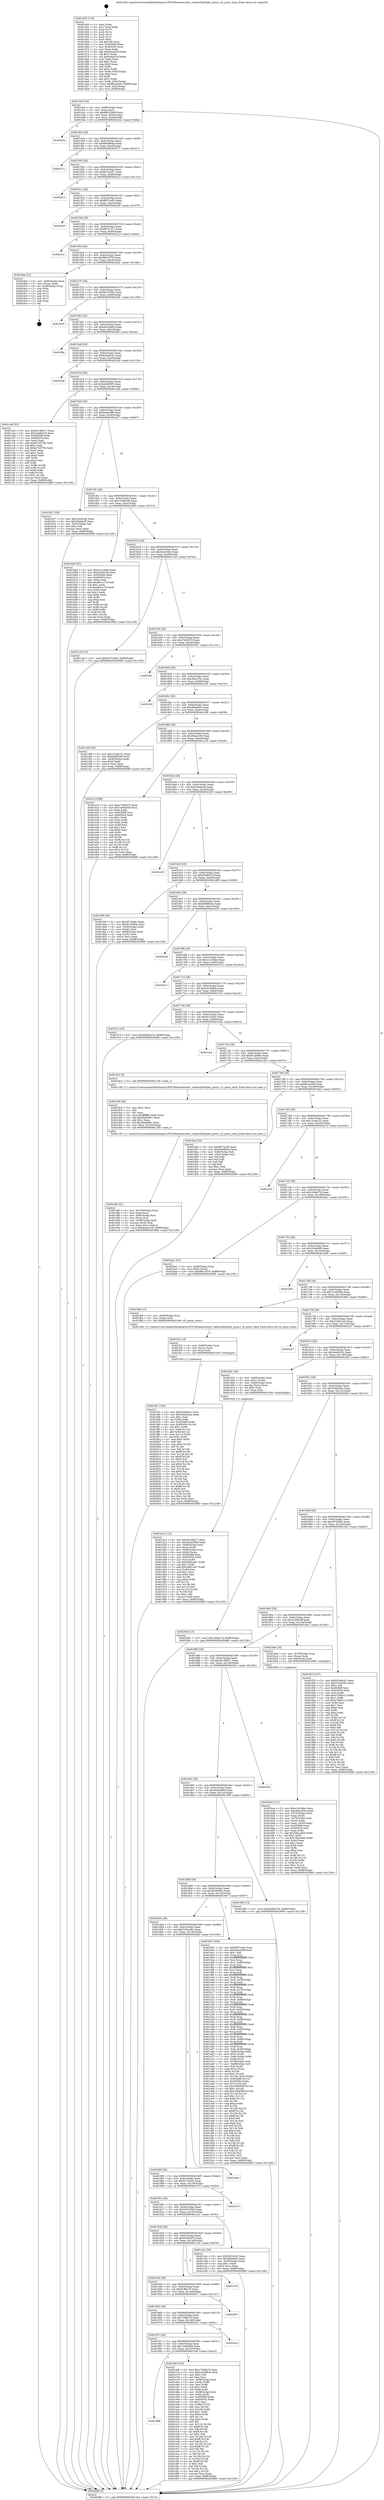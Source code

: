 digraph "0x401450" {
  label = "0x401450 (/mnt/c/Users/mathe/Desktop/tcc/POCII/binaries/extr_radare2librfspfs_posix.c_fs_posix_close_Final-ollvm.out::main(0))"
  labelloc = "t"
  node[shape=record]

  Entry [label="",width=0.3,height=0.3,shape=circle,fillcolor=black,style=filled]
  "0x4014c4" [label="{
     0x4014c4 [32]\l
     | [instrs]\l
     &nbsp;&nbsp;0x4014c4 \<+6\>: mov -0x88(%rbp),%eax\l
     &nbsp;&nbsp;0x4014ca \<+2\>: mov %eax,%ecx\l
     &nbsp;&nbsp;0x4014cc \<+6\>: sub $0x89022b08,%ecx\l
     &nbsp;&nbsp;0x4014d2 \<+6\>: mov %eax,-0x9c(%rbp)\l
     &nbsp;&nbsp;0x4014d8 \<+6\>: mov %ecx,-0xa0(%rbp)\l
     &nbsp;&nbsp;0x4014de \<+6\>: je 000000000040242a \<main+0xfda\>\l
  }"]
  "0x40242a" [label="{
     0x40242a\l
  }", style=dashed]
  "0x4014e4" [label="{
     0x4014e4 [28]\l
     | [instrs]\l
     &nbsp;&nbsp;0x4014e4 \<+5\>: jmp 00000000004014e9 \<main+0x99\>\l
     &nbsp;&nbsp;0x4014e9 \<+6\>: mov -0x9c(%rbp),%eax\l
     &nbsp;&nbsp;0x4014ef \<+5\>: sub $0x89e98bba,%eax\l
     &nbsp;&nbsp;0x4014f4 \<+6\>: mov %eax,-0xa4(%rbp)\l
     &nbsp;&nbsp;0x4014fa \<+6\>: je 0000000000402071 \<main+0xc21\>\l
  }"]
  Exit [label="",width=0.3,height=0.3,shape=circle,fillcolor=black,style=filled,peripheries=2]
  "0x402071" [label="{
     0x402071\l
  }", style=dashed]
  "0x401500" [label="{
     0x401500 [28]\l
     | [instrs]\l
     &nbsp;&nbsp;0x401500 \<+5\>: jmp 0000000000401505 \<main+0xb5\>\l
     &nbsp;&nbsp;0x401505 \<+6\>: mov -0x9c(%rbp),%eax\l
     &nbsp;&nbsp;0x40150b \<+5\>: sub $0x8e7caa27,%eax\l
     &nbsp;&nbsp;0x401510 \<+6\>: mov %eax,-0xa8(%rbp)\l
     &nbsp;&nbsp;0x401516 \<+6\>: je 0000000000402612 \<main+0x11c2\>\l
  }"]
  "0x401fd1" [label="{
     0x401fd1 [145]\l
     | [instrs]\l
     &nbsp;&nbsp;0x401fd1 \<+5\>: mov $0xb25e8c41,%ecx\l
     &nbsp;&nbsp;0x401fd6 \<+5\>: mov $0x35d4a5a4,%edx\l
     &nbsp;&nbsp;0x401fdb \<+3\>: mov $0x1,%sil\l
     &nbsp;&nbsp;0x401fde \<+3\>: xor %r8d,%r8d\l
     &nbsp;&nbsp;0x401fe1 \<+8\>: mov 0x405068,%r9d\l
     &nbsp;&nbsp;0x401fe9 \<+8\>: mov 0x405054,%r10d\l
     &nbsp;&nbsp;0x401ff1 \<+4\>: sub $0x1,%r8d\l
     &nbsp;&nbsp;0x401ff5 \<+3\>: mov %r9d,%r11d\l
     &nbsp;&nbsp;0x401ff8 \<+3\>: add %r8d,%r11d\l
     &nbsp;&nbsp;0x401ffb \<+4\>: imul %r11d,%r9d\l
     &nbsp;&nbsp;0x401fff \<+4\>: and $0x1,%r9d\l
     &nbsp;&nbsp;0x402003 \<+4\>: cmp $0x0,%r9d\l
     &nbsp;&nbsp;0x402007 \<+3\>: sete %bl\l
     &nbsp;&nbsp;0x40200a \<+4\>: cmp $0xa,%r10d\l
     &nbsp;&nbsp;0x40200e \<+4\>: setl %r14b\l
     &nbsp;&nbsp;0x402012 \<+3\>: mov %bl,%r15b\l
     &nbsp;&nbsp;0x402015 \<+4\>: xor $0xff,%r15b\l
     &nbsp;&nbsp;0x402019 \<+3\>: mov %r14b,%r12b\l
     &nbsp;&nbsp;0x40201c \<+4\>: xor $0xff,%r12b\l
     &nbsp;&nbsp;0x402020 \<+4\>: xor $0x0,%sil\l
     &nbsp;&nbsp;0x402024 \<+3\>: mov %r15b,%r13b\l
     &nbsp;&nbsp;0x402027 \<+4\>: and $0x0,%r13b\l
     &nbsp;&nbsp;0x40202b \<+3\>: and %sil,%bl\l
     &nbsp;&nbsp;0x40202e \<+3\>: mov %r12b,%al\l
     &nbsp;&nbsp;0x402031 \<+2\>: and $0x0,%al\l
     &nbsp;&nbsp;0x402033 \<+3\>: and %sil,%r14b\l
     &nbsp;&nbsp;0x402036 \<+3\>: or %bl,%r13b\l
     &nbsp;&nbsp;0x402039 \<+3\>: or %r14b,%al\l
     &nbsp;&nbsp;0x40203c \<+3\>: xor %al,%r13b\l
     &nbsp;&nbsp;0x40203f \<+3\>: or %r12b,%r15b\l
     &nbsp;&nbsp;0x402042 \<+4\>: xor $0xff,%r15b\l
     &nbsp;&nbsp;0x402046 \<+4\>: or $0x0,%sil\l
     &nbsp;&nbsp;0x40204a \<+3\>: and %sil,%r15b\l
     &nbsp;&nbsp;0x40204d \<+3\>: or %r15b,%r13b\l
     &nbsp;&nbsp;0x402050 \<+4\>: test $0x1,%r13b\l
     &nbsp;&nbsp;0x402054 \<+3\>: cmovne %edx,%ecx\l
     &nbsp;&nbsp;0x402057 \<+6\>: mov %ecx,-0x88(%rbp)\l
     &nbsp;&nbsp;0x40205d \<+5\>: jmp 0000000000402688 \<main+0x1238\>\l
  }"]
  "0x402612" [label="{
     0x402612\l
  }", style=dashed]
  "0x40151c" [label="{
     0x40151c [28]\l
     | [instrs]\l
     &nbsp;&nbsp;0x40151c \<+5\>: jmp 0000000000401521 \<main+0xd1\>\l
     &nbsp;&nbsp;0x401521 \<+6\>: mov -0x9c(%rbp),%eax\l
     &nbsp;&nbsp;0x401527 \<+5\>: sub $0x8f07ec00,%eax\l
     &nbsp;&nbsp;0x40152c \<+6\>: mov %eax,-0xac(%rbp)\l
     &nbsp;&nbsp;0x401532 \<+6\>: je 00000000004024cf \<main+0x107f\>\l
  }"]
  "0x401fc2" [label="{
     0x401fc2 [15]\l
     | [instrs]\l
     &nbsp;&nbsp;0x401fc2 \<+4\>: mov -0x60(%rbp),%rax\l
     &nbsp;&nbsp;0x401fc6 \<+3\>: mov (%rax),%rax\l
     &nbsp;&nbsp;0x401fc9 \<+3\>: mov %rax,%rdi\l
     &nbsp;&nbsp;0x401fcc \<+5\>: call 0000000000401030 \<free@plt\>\l
     | [calls]\l
     &nbsp;&nbsp;0x401030 \{1\} (unknown)\l
  }"]
  "0x4024cf" [label="{
     0x4024cf\l
  }", style=dashed]
  "0x401538" [label="{
     0x401538 [28]\l
     | [instrs]\l
     &nbsp;&nbsp;0x401538 \<+5\>: jmp 000000000040153d \<main+0xed\>\l
     &nbsp;&nbsp;0x40153d \<+6\>: mov -0x9c(%rbp),%eax\l
     &nbsp;&nbsp;0x401543 \<+5\>: sub $0x8f721311,%eax\l
     &nbsp;&nbsp;0x401548 \<+6\>: mov %eax,-0xb0(%rbp)\l
     &nbsp;&nbsp;0x40154e \<+6\>: je 000000000040221e \<main+0xdce\>\l
  }"]
  "0x401998" [label="{
     0x401998\l
  }", style=dashed]
  "0x40221e" [label="{
     0x40221e\l
  }", style=dashed]
  "0x401554" [label="{
     0x401554 [28]\l
     | [instrs]\l
     &nbsp;&nbsp;0x401554 \<+5\>: jmp 0000000000401559 \<main+0x109\>\l
     &nbsp;&nbsp;0x401559 \<+6\>: mov -0x9c(%rbp),%eax\l
     &nbsp;&nbsp;0x40155f \<+5\>: sub $0x96b15f78,%eax\l
     &nbsp;&nbsp;0x401564 \<+6\>: mov %eax,-0xb4(%rbp)\l
     &nbsp;&nbsp;0x40156a \<+6\>: je 00000000004024ba \<main+0x106a\>\l
  }"]
  "0x401e6f" [label="{
     0x401e6f [165]\l
     | [instrs]\l
     &nbsp;&nbsp;0x401e6f \<+5\>: mov $0xc7463b7d,%eax\l
     &nbsp;&nbsp;0x401e74 \<+5\>: mov $0xe418d8cb,%ecx\l
     &nbsp;&nbsp;0x401e79 \<+2\>: mov $0x1,%dl\l
     &nbsp;&nbsp;0x401e7b \<+2\>: xor %esi,%esi\l
     &nbsp;&nbsp;0x401e7d \<+4\>: mov -0x58(%rbp),%rdi\l
     &nbsp;&nbsp;0x401e81 \<+3\>: mov (%rdi),%r8d\l
     &nbsp;&nbsp;0x401e84 \<+3\>: mov %esi,%r9d\l
     &nbsp;&nbsp;0x401e87 \<+4\>: sub $0x1,%r9d\l
     &nbsp;&nbsp;0x401e8b \<+3\>: sub %r9d,%r8d\l
     &nbsp;&nbsp;0x401e8e \<+4\>: mov -0x58(%rbp),%rdi\l
     &nbsp;&nbsp;0x401e92 \<+3\>: mov %r8d,(%rdi)\l
     &nbsp;&nbsp;0x401e95 \<+8\>: mov 0x405068,%r8d\l
     &nbsp;&nbsp;0x401e9d \<+8\>: mov 0x405054,%r9d\l
     &nbsp;&nbsp;0x401ea5 \<+3\>: sub $0x1,%esi\l
     &nbsp;&nbsp;0x401ea8 \<+3\>: mov %r8d,%r10d\l
     &nbsp;&nbsp;0x401eab \<+3\>: add %esi,%r10d\l
     &nbsp;&nbsp;0x401eae \<+4\>: imul %r10d,%r8d\l
     &nbsp;&nbsp;0x401eb2 \<+4\>: and $0x1,%r8d\l
     &nbsp;&nbsp;0x401eb6 \<+4\>: cmp $0x0,%r8d\l
     &nbsp;&nbsp;0x401eba \<+4\>: sete %r11b\l
     &nbsp;&nbsp;0x401ebe \<+4\>: cmp $0xa,%r9d\l
     &nbsp;&nbsp;0x401ec2 \<+3\>: setl %bl\l
     &nbsp;&nbsp;0x401ec5 \<+3\>: mov %r11b,%r14b\l
     &nbsp;&nbsp;0x401ec8 \<+4\>: xor $0xff,%r14b\l
     &nbsp;&nbsp;0x401ecc \<+3\>: mov %bl,%r15b\l
     &nbsp;&nbsp;0x401ecf \<+4\>: xor $0xff,%r15b\l
     &nbsp;&nbsp;0x401ed3 \<+3\>: xor $0x1,%dl\l
     &nbsp;&nbsp;0x401ed6 \<+3\>: mov %r14b,%r12b\l
     &nbsp;&nbsp;0x401ed9 \<+4\>: and $0xff,%r12b\l
     &nbsp;&nbsp;0x401edd \<+3\>: and %dl,%r11b\l
     &nbsp;&nbsp;0x401ee0 \<+3\>: mov %r15b,%r13b\l
     &nbsp;&nbsp;0x401ee3 \<+4\>: and $0xff,%r13b\l
     &nbsp;&nbsp;0x401ee7 \<+2\>: and %dl,%bl\l
     &nbsp;&nbsp;0x401ee9 \<+3\>: or %r11b,%r12b\l
     &nbsp;&nbsp;0x401eec \<+3\>: or %bl,%r13b\l
     &nbsp;&nbsp;0x401eef \<+3\>: xor %r13b,%r12b\l
     &nbsp;&nbsp;0x401ef2 \<+3\>: or %r15b,%r14b\l
     &nbsp;&nbsp;0x401ef5 \<+4\>: xor $0xff,%r14b\l
     &nbsp;&nbsp;0x401ef9 \<+3\>: or $0x1,%dl\l
     &nbsp;&nbsp;0x401efc \<+3\>: and %dl,%r14b\l
     &nbsp;&nbsp;0x401eff \<+3\>: or %r14b,%r12b\l
     &nbsp;&nbsp;0x401f02 \<+4\>: test $0x1,%r12b\l
     &nbsp;&nbsp;0x401f06 \<+3\>: cmovne %ecx,%eax\l
     &nbsp;&nbsp;0x401f09 \<+6\>: mov %eax,-0x88(%rbp)\l
     &nbsp;&nbsp;0x401f0f \<+5\>: jmp 0000000000402688 \<main+0x1238\>\l
  }"]
  "0x4024ba" [label="{
     0x4024ba [21]\l
     | [instrs]\l
     &nbsp;&nbsp;0x4024ba \<+4\>: mov -0x80(%rbp),%rax\l
     &nbsp;&nbsp;0x4024be \<+2\>: mov (%rax),%eax\l
     &nbsp;&nbsp;0x4024c0 \<+4\>: lea -0x28(%rbp),%rsp\l
     &nbsp;&nbsp;0x4024c4 \<+1\>: pop %rbx\l
     &nbsp;&nbsp;0x4024c5 \<+2\>: pop %r12\l
     &nbsp;&nbsp;0x4024c7 \<+2\>: pop %r13\l
     &nbsp;&nbsp;0x4024c9 \<+2\>: pop %r14\l
     &nbsp;&nbsp;0x4024cb \<+2\>: pop %r15\l
     &nbsp;&nbsp;0x4024cd \<+1\>: pop %rbp\l
     &nbsp;&nbsp;0x4024ce \<+1\>: ret\l
  }"]
  "0x401570" [label="{
     0x401570 [28]\l
     | [instrs]\l
     &nbsp;&nbsp;0x401570 \<+5\>: jmp 0000000000401575 \<main+0x125\>\l
     &nbsp;&nbsp;0x401575 \<+6\>: mov -0x9c(%rbp),%eax\l
     &nbsp;&nbsp;0x40157b \<+5\>: sub $0x9b37930c,%eax\l
     &nbsp;&nbsp;0x401580 \<+6\>: mov %eax,-0xb8(%rbp)\l
     &nbsp;&nbsp;0x401586 \<+6\>: je 00000000004025d5 \<main+0x1185\>\l
  }"]
  "0x40197c" [label="{
     0x40197c [28]\l
     | [instrs]\l
     &nbsp;&nbsp;0x40197c \<+5\>: jmp 0000000000401981 \<main+0x531\>\l
     &nbsp;&nbsp;0x401981 \<+6\>: mov -0x9c(%rbp),%eax\l
     &nbsp;&nbsp;0x401987 \<+5\>: sub $0x7ee92d48,%eax\l
     &nbsp;&nbsp;0x40198c \<+6\>: mov %eax,-0x14c(%rbp)\l
     &nbsp;&nbsp;0x401992 \<+6\>: je 0000000000401e6f \<main+0xa1f\>\l
  }"]
  "0x4025d5" [label="{
     0x4025d5\l
  }", style=dashed]
  "0x40158c" [label="{
     0x40158c [28]\l
     | [instrs]\l
     &nbsp;&nbsp;0x40158c \<+5\>: jmp 0000000000401591 \<main+0x141\>\l
     &nbsp;&nbsp;0x401591 \<+6\>: mov -0x9c(%rbp),%eax\l
     &nbsp;&nbsp;0x401597 \<+5\>: sub $0xab52dad4,%eax\l
     &nbsp;&nbsp;0x40159c \<+6\>: mov %eax,-0xbc(%rbp)\l
     &nbsp;&nbsp;0x4015a2 \<+6\>: je 00000000004020fa \<main+0xcaa\>\l
  }"]
  "0x40241b" [label="{
     0x40241b\l
  }", style=dashed]
  "0x4020fa" [label="{
     0x4020fa\l
  }", style=dashed]
  "0x4015a8" [label="{
     0x4015a8 [28]\l
     | [instrs]\l
     &nbsp;&nbsp;0x4015a8 \<+5\>: jmp 00000000004015ad \<main+0x15d\>\l
     &nbsp;&nbsp;0x4015ad \<+6\>: mov -0x9c(%rbp),%eax\l
     &nbsp;&nbsp;0x4015b3 \<+5\>: sub $0xb25e8c41,%eax\l
     &nbsp;&nbsp;0x4015b8 \<+6\>: mov %eax,-0xc0(%rbp)\l
     &nbsp;&nbsp;0x4015be \<+6\>: je 00000000004025ab \<main+0x115b\>\l
  }"]
  "0x401960" [label="{
     0x401960 [28]\l
     | [instrs]\l
     &nbsp;&nbsp;0x401960 \<+5\>: jmp 0000000000401965 \<main+0x515\>\l
     &nbsp;&nbsp;0x401965 \<+6\>: mov -0x9c(%rbp),%eax\l
     &nbsp;&nbsp;0x40196b \<+5\>: sub $0x739fe27f,%eax\l
     &nbsp;&nbsp;0x401970 \<+6\>: mov %eax,-0x148(%rbp)\l
     &nbsp;&nbsp;0x401976 \<+6\>: je 000000000040241b \<main+0xfcb\>\l
  }"]
  "0x4025ab" [label="{
     0x4025ab\l
  }", style=dashed]
  "0x4015c4" [label="{
     0x4015c4 [28]\l
     | [instrs]\l
     &nbsp;&nbsp;0x4015c4 \<+5\>: jmp 00000000004015c9 \<main+0x179\>\l
     &nbsp;&nbsp;0x4015c9 \<+6\>: mov -0x9c(%rbp),%eax\l
     &nbsp;&nbsp;0x4015cf \<+5\>: sub $0xb4d930f3,%eax\l
     &nbsp;&nbsp;0x4015d4 \<+6\>: mov %eax,-0xc4(%rbp)\l
     &nbsp;&nbsp;0x4015da \<+6\>: je 0000000000401ca6 \<main+0x856\>\l
  }"]
  "0x402637" [label="{
     0x402637\l
  }", style=dashed]
  "0x401ca6" [label="{
     0x401ca6 [91]\l
     | [instrs]\l
     &nbsp;&nbsp;0x401ca6 \<+5\>: mov $0x4018b817,%eax\l
     &nbsp;&nbsp;0x401cab \<+5\>: mov $0x2ee82d16,%ecx\l
     &nbsp;&nbsp;0x401cb0 \<+7\>: mov 0x405068,%edx\l
     &nbsp;&nbsp;0x401cb7 \<+7\>: mov 0x405054,%esi\l
     &nbsp;&nbsp;0x401cbe \<+2\>: mov %edx,%edi\l
     &nbsp;&nbsp;0x401cc0 \<+6\>: add $0xb27e579b,%edi\l
     &nbsp;&nbsp;0x401cc6 \<+3\>: sub $0x1,%edi\l
     &nbsp;&nbsp;0x401cc9 \<+6\>: sub $0xb27e579b,%edi\l
     &nbsp;&nbsp;0x401ccf \<+3\>: imul %edi,%edx\l
     &nbsp;&nbsp;0x401cd2 \<+3\>: and $0x1,%edx\l
     &nbsp;&nbsp;0x401cd5 \<+3\>: cmp $0x0,%edx\l
     &nbsp;&nbsp;0x401cd8 \<+4\>: sete %r8b\l
     &nbsp;&nbsp;0x401cdc \<+3\>: cmp $0xa,%esi\l
     &nbsp;&nbsp;0x401cdf \<+4\>: setl %r9b\l
     &nbsp;&nbsp;0x401ce3 \<+3\>: mov %r8b,%r10b\l
     &nbsp;&nbsp;0x401ce6 \<+3\>: and %r9b,%r10b\l
     &nbsp;&nbsp;0x401ce9 \<+3\>: xor %r9b,%r8b\l
     &nbsp;&nbsp;0x401cec \<+3\>: or %r8b,%r10b\l
     &nbsp;&nbsp;0x401cef \<+4\>: test $0x1,%r10b\l
     &nbsp;&nbsp;0x401cf3 \<+3\>: cmovne %ecx,%eax\l
     &nbsp;&nbsp;0x401cf6 \<+6\>: mov %eax,-0x88(%rbp)\l
     &nbsp;&nbsp;0x401cfc \<+5\>: jmp 0000000000402688 \<main+0x1238\>\l
  }"]
  "0x4015e0" [label="{
     0x4015e0 [28]\l
     | [instrs]\l
     &nbsp;&nbsp;0x4015e0 \<+5\>: jmp 00000000004015e5 \<main+0x195\>\l
     &nbsp;&nbsp;0x4015e5 \<+6\>: mov -0x9c(%rbp),%eax\l
     &nbsp;&nbsp;0x4015eb \<+5\>: sub $0xba0eed8f,%eax\l
     &nbsp;&nbsp;0x4015f0 \<+6\>: mov %eax,-0xc8(%rbp)\l
     &nbsp;&nbsp;0x4015f6 \<+6\>: je 0000000000401b27 \<main+0x6d7\>\l
  }"]
  "0x401944" [label="{
     0x401944 [28]\l
     | [instrs]\l
     &nbsp;&nbsp;0x401944 \<+5\>: jmp 0000000000401949 \<main+0x4f9\>\l
     &nbsp;&nbsp;0x401949 \<+6\>: mov -0x9c(%rbp),%eax\l
     &nbsp;&nbsp;0x40194f \<+5\>: sub $0x61ffba70,%eax\l
     &nbsp;&nbsp;0x401954 \<+6\>: mov %eax,-0x144(%rbp)\l
     &nbsp;&nbsp;0x40195a \<+6\>: je 0000000000402637 \<main+0x11e7\>\l
  }"]
  "0x401b27" [label="{
     0x401b27 [30]\l
     | [instrs]\l
     &nbsp;&nbsp;0x401b27 \<+5\>: mov $0xc3440ca6,%eax\l
     &nbsp;&nbsp;0x401b2c \<+5\>: mov $0x204ddcf0,%ecx\l
     &nbsp;&nbsp;0x401b31 \<+3\>: mov -0x31(%rbp),%dl\l
     &nbsp;&nbsp;0x401b34 \<+3\>: test $0x1,%dl\l
     &nbsp;&nbsp;0x401b37 \<+3\>: cmovne %ecx,%eax\l
     &nbsp;&nbsp;0x401b3a \<+6\>: mov %eax,-0x88(%rbp)\l
     &nbsp;&nbsp;0x401b40 \<+5\>: jmp 0000000000402688 \<main+0x1238\>\l
  }"]
  "0x4015fc" [label="{
     0x4015fc [28]\l
     | [instrs]\l
     &nbsp;&nbsp;0x4015fc \<+5\>: jmp 0000000000401601 \<main+0x1b1\>\l
     &nbsp;&nbsp;0x401601 \<+6\>: mov -0x9c(%rbp),%eax\l
     &nbsp;&nbsp;0x401607 \<+5\>: sub $0xc3440ca6,%eax\l
     &nbsp;&nbsp;0x40160c \<+6\>: mov %eax,-0xcc(%rbp)\l
     &nbsp;&nbsp;0x401612 \<+6\>: je 0000000000401b63 \<main+0x713\>\l
  }"]
  "0x4021c8" [label="{
     0x4021c8\l
  }", style=dashed]
  "0x401b63" [label="{
     0x401b63 [91]\l
     | [instrs]\l
     &nbsp;&nbsp;0x401b63 \<+5\>: mov $0xe1a10dee,%eax\l
     &nbsp;&nbsp;0x401b68 \<+5\>: mov $0x3c2091df,%ecx\l
     &nbsp;&nbsp;0x401b6d \<+7\>: mov 0x405068,%edx\l
     &nbsp;&nbsp;0x401b74 \<+7\>: mov 0x405054,%esi\l
     &nbsp;&nbsp;0x401b7b \<+2\>: mov %edx,%edi\l
     &nbsp;&nbsp;0x401b7d \<+6\>: add $0xd81ec7cf,%edi\l
     &nbsp;&nbsp;0x401b83 \<+3\>: sub $0x1,%edi\l
     &nbsp;&nbsp;0x401b86 \<+6\>: sub $0xd81ec7cf,%edi\l
     &nbsp;&nbsp;0x401b8c \<+3\>: imul %edi,%edx\l
     &nbsp;&nbsp;0x401b8f \<+3\>: and $0x1,%edx\l
     &nbsp;&nbsp;0x401b92 \<+3\>: cmp $0x0,%edx\l
     &nbsp;&nbsp;0x401b95 \<+4\>: sete %r8b\l
     &nbsp;&nbsp;0x401b99 \<+3\>: cmp $0xa,%esi\l
     &nbsp;&nbsp;0x401b9c \<+4\>: setl %r9b\l
     &nbsp;&nbsp;0x401ba0 \<+3\>: mov %r8b,%r10b\l
     &nbsp;&nbsp;0x401ba3 \<+3\>: and %r9b,%r10b\l
     &nbsp;&nbsp;0x401ba6 \<+3\>: xor %r9b,%r8b\l
     &nbsp;&nbsp;0x401ba9 \<+3\>: or %r8b,%r10b\l
     &nbsp;&nbsp;0x401bac \<+4\>: test $0x1,%r10b\l
     &nbsp;&nbsp;0x401bb0 \<+3\>: cmovne %ecx,%eax\l
     &nbsp;&nbsp;0x401bb3 \<+6\>: mov %eax,-0x88(%rbp)\l
     &nbsp;&nbsp;0x401bb9 \<+5\>: jmp 0000000000402688 \<main+0x1238\>\l
  }"]
  "0x401618" [label="{
     0x401618 [28]\l
     | [instrs]\l
     &nbsp;&nbsp;0x401618 \<+5\>: jmp 000000000040161d \<main+0x1cd\>\l
     &nbsp;&nbsp;0x40161d \<+6\>: mov -0x9c(%rbp),%eax\l
     &nbsp;&nbsp;0x401623 \<+5\>: sub $0xc6a416dc,%eax\l
     &nbsp;&nbsp;0x401628 \<+6\>: mov %eax,-0xd0(%rbp)\l
     &nbsp;&nbsp;0x40162e \<+6\>: je 0000000000401c3d \<main+0x7ed\>\l
  }"]
  "0x401df0" [label="{
     0x401df0 [41]\l
     | [instrs]\l
     &nbsp;&nbsp;0x401df0 \<+6\>: mov -0x150(%rbp),%ecx\l
     &nbsp;&nbsp;0x401df6 \<+3\>: imul %eax,%ecx\l
     &nbsp;&nbsp;0x401df9 \<+4\>: mov -0x60(%rbp),%rsi\l
     &nbsp;&nbsp;0x401dfd \<+3\>: mov (%rsi),%rsi\l
     &nbsp;&nbsp;0x401e00 \<+4\>: mov -0x58(%rbp),%rdi\l
     &nbsp;&nbsp;0x401e04 \<+3\>: movslq (%rdi),%rdi\l
     &nbsp;&nbsp;0x401e07 \<+3\>: mov %ecx,(%rsi,%rdi,4)\l
     &nbsp;&nbsp;0x401e0a \<+10\>: movl $0xd0aea108,-0x88(%rbp)\l
     &nbsp;&nbsp;0x401e14 \<+5\>: jmp 0000000000402688 \<main+0x1238\>\l
  }"]
  "0x401c3d" [label="{
     0x401c3d [15]\l
     | [instrs]\l
     &nbsp;&nbsp;0x401c3d \<+10\>: movl $0x5c072044,-0x88(%rbp)\l
     &nbsp;&nbsp;0x401c47 \<+5\>: jmp 0000000000402688 \<main+0x1238\>\l
  }"]
  "0x401634" [label="{
     0x401634 [28]\l
     | [instrs]\l
     &nbsp;&nbsp;0x401634 \<+5\>: jmp 0000000000401639 \<main+0x1e9\>\l
     &nbsp;&nbsp;0x401639 \<+6\>: mov -0x9c(%rbp),%eax\l
     &nbsp;&nbsp;0x40163f \<+5\>: sub $0xc7463b7d,%eax\l
     &nbsp;&nbsp;0x401644 \<+6\>: mov %eax,-0xd4(%rbp)\l
     &nbsp;&nbsp;0x40164a \<+6\>: je 0000000000402581 \<main+0x1131\>\l
  }"]
  "0x401dc8" [label="{
     0x401dc8 [40]\l
     | [instrs]\l
     &nbsp;&nbsp;0x401dc8 \<+5\>: mov $0x2,%ecx\l
     &nbsp;&nbsp;0x401dcd \<+1\>: cltd\l
     &nbsp;&nbsp;0x401dce \<+2\>: idiv %ecx\l
     &nbsp;&nbsp;0x401dd0 \<+6\>: imul $0xfffffffe,%edx,%ecx\l
     &nbsp;&nbsp;0x401dd6 \<+6\>: add $0x3bda6f61,%ecx\l
     &nbsp;&nbsp;0x401ddc \<+3\>: add $0x1,%ecx\l
     &nbsp;&nbsp;0x401ddf \<+6\>: sub $0x3bda6f61,%ecx\l
     &nbsp;&nbsp;0x401de5 \<+6\>: mov %ecx,-0x150(%rbp)\l
     &nbsp;&nbsp;0x401deb \<+5\>: call 0000000000401160 \<next_i\>\l
     | [calls]\l
     &nbsp;&nbsp;0x401160 \{1\} (/mnt/c/Users/mathe/Desktop/tcc/POCII/binaries/extr_radare2librfspfs_posix.c_fs_posix_close_Final-ollvm.out::next_i)\l
  }"]
  "0x402581" [label="{
     0x402581\l
  }", style=dashed]
  "0x401650" [label="{
     0x401650 [28]\l
     | [instrs]\l
     &nbsp;&nbsp;0x401650 \<+5\>: jmp 0000000000401655 \<main+0x205\>\l
     &nbsp;&nbsp;0x401655 \<+6\>: mov -0x9c(%rbp),%eax\l
     &nbsp;&nbsp;0x40165b \<+5\>: sub $0xc8bce7bc,%eax\l
     &nbsp;&nbsp;0x401660 \<+6\>: mov %eax,-0xd8(%rbp)\l
     &nbsp;&nbsp;0x401666 \<+6\>: je 00000000004022c9 \<main+0xe79\>\l
  }"]
  "0x401d1e" [label="{
     0x401d1e [114]\l
     | [instrs]\l
     &nbsp;&nbsp;0x401d1e \<+5\>: mov $0x4018b817,%ecx\l
     &nbsp;&nbsp;0x401d23 \<+5\>: mov $0x444a398d,%edx\l
     &nbsp;&nbsp;0x401d28 \<+4\>: mov -0x60(%rbp),%rdi\l
     &nbsp;&nbsp;0x401d2c \<+3\>: mov %rax,(%rdi)\l
     &nbsp;&nbsp;0x401d2f \<+4\>: mov -0x58(%rbp),%rax\l
     &nbsp;&nbsp;0x401d33 \<+6\>: movl $0x0,(%rax)\l
     &nbsp;&nbsp;0x401d39 \<+7\>: mov 0x405068,%esi\l
     &nbsp;&nbsp;0x401d40 \<+8\>: mov 0x405054,%r8d\l
     &nbsp;&nbsp;0x401d48 \<+3\>: mov %esi,%r9d\l
     &nbsp;&nbsp;0x401d4b \<+7\>: sub $0x3d661e67,%r9d\l
     &nbsp;&nbsp;0x401d52 \<+4\>: sub $0x1,%r9d\l
     &nbsp;&nbsp;0x401d56 \<+7\>: add $0x3d661e67,%r9d\l
     &nbsp;&nbsp;0x401d5d \<+4\>: imul %r9d,%esi\l
     &nbsp;&nbsp;0x401d61 \<+3\>: and $0x1,%esi\l
     &nbsp;&nbsp;0x401d64 \<+3\>: cmp $0x0,%esi\l
     &nbsp;&nbsp;0x401d67 \<+4\>: sete %r10b\l
     &nbsp;&nbsp;0x401d6b \<+4\>: cmp $0xa,%r8d\l
     &nbsp;&nbsp;0x401d6f \<+4\>: setl %r11b\l
     &nbsp;&nbsp;0x401d73 \<+3\>: mov %r10b,%bl\l
     &nbsp;&nbsp;0x401d76 \<+3\>: and %r11b,%bl\l
     &nbsp;&nbsp;0x401d79 \<+3\>: xor %r11b,%r10b\l
     &nbsp;&nbsp;0x401d7c \<+3\>: or %r10b,%bl\l
     &nbsp;&nbsp;0x401d7f \<+3\>: test $0x1,%bl\l
     &nbsp;&nbsp;0x401d82 \<+3\>: cmovne %edx,%ecx\l
     &nbsp;&nbsp;0x401d85 \<+6\>: mov %ecx,-0x88(%rbp)\l
     &nbsp;&nbsp;0x401d8b \<+5\>: jmp 0000000000402688 \<main+0x1238\>\l
  }"]
  "0x4022c9" [label="{
     0x4022c9\l
  }", style=dashed]
  "0x40166c" [label="{
     0x40166c [28]\l
     | [instrs]\l
     &nbsp;&nbsp;0x40166c \<+5\>: jmp 0000000000401671 \<main+0x221\>\l
     &nbsp;&nbsp;0x401671 \<+6\>: mov -0x9c(%rbp),%eax\l
     &nbsp;&nbsp;0x401677 \<+5\>: sub $0xcf64ebdc,%eax\l
     &nbsp;&nbsp;0x40167c \<+6\>: mov %eax,-0xdc(%rbp)\l
     &nbsp;&nbsp;0x401682 \<+6\>: je 0000000000401c88 \<main+0x838\>\l
  }"]
  "0x401928" [label="{
     0x401928 [28]\l
     | [instrs]\l
     &nbsp;&nbsp;0x401928 \<+5\>: jmp 000000000040192d \<main+0x4dd\>\l
     &nbsp;&nbsp;0x40192d \<+6\>: mov -0x9c(%rbp),%eax\l
     &nbsp;&nbsp;0x401933 \<+5\>: sub $0x5e05ad76,%eax\l
     &nbsp;&nbsp;0x401938 \<+6\>: mov %eax,-0x140(%rbp)\l
     &nbsp;&nbsp;0x40193e \<+6\>: je 00000000004021c8 \<main+0xd78\>\l
  }"]
  "0x401c88" [label="{
     0x401c88 [30]\l
     | [instrs]\l
     &nbsp;&nbsp;0x401c88 \<+5\>: mov $0x12cab131,%eax\l
     &nbsp;&nbsp;0x401c8d \<+5\>: mov $0xb4d930f3,%ecx\l
     &nbsp;&nbsp;0x401c92 \<+3\>: mov -0x30(%rbp),%edx\l
     &nbsp;&nbsp;0x401c95 \<+3\>: cmp $0x0,%edx\l
     &nbsp;&nbsp;0x401c98 \<+3\>: cmove %ecx,%eax\l
     &nbsp;&nbsp;0x401c9b \<+6\>: mov %eax,-0x88(%rbp)\l
     &nbsp;&nbsp;0x401ca1 \<+5\>: jmp 0000000000402688 \<main+0x1238\>\l
  }"]
  "0x401688" [label="{
     0x401688 [28]\l
     | [instrs]\l
     &nbsp;&nbsp;0x401688 \<+5\>: jmp 000000000040168d \<main+0x23d\>\l
     &nbsp;&nbsp;0x40168d \<+6\>: mov -0x9c(%rbp),%eax\l
     &nbsp;&nbsp;0x401693 \<+5\>: sub $0xd0aea108,%eax\l
     &nbsp;&nbsp;0x401698 \<+6\>: mov %eax,-0xe0(%rbp)\l
     &nbsp;&nbsp;0x40169e \<+6\>: je 0000000000401e19 \<main+0x9c9\>\l
  }"]
  "0x401c4c" [label="{
     0x401c4c [30]\l
     | [instrs]\l
     &nbsp;&nbsp;0x401c4c \<+5\>: mov $0xf4210cd1,%eax\l
     &nbsp;&nbsp;0x401c51 \<+5\>: mov $0xcf64ebdc,%ecx\l
     &nbsp;&nbsp;0x401c56 \<+3\>: mov -0x30(%rbp),%edx\l
     &nbsp;&nbsp;0x401c59 \<+3\>: cmp $0x1,%edx\l
     &nbsp;&nbsp;0x401c5c \<+3\>: cmovl %ecx,%eax\l
     &nbsp;&nbsp;0x401c5f \<+6\>: mov %eax,-0x88(%rbp)\l
     &nbsp;&nbsp;0x401c65 \<+5\>: jmp 0000000000402688 \<main+0x1238\>\l
  }"]
  "0x401e19" [label="{
     0x401e19 [86]\l
     | [instrs]\l
     &nbsp;&nbsp;0x401e19 \<+5\>: mov $0xc7463b7d,%eax\l
     &nbsp;&nbsp;0x401e1e \<+5\>: mov $0x7ee92d48,%ecx\l
     &nbsp;&nbsp;0x401e23 \<+2\>: xor %edx,%edx\l
     &nbsp;&nbsp;0x401e25 \<+7\>: mov 0x405068,%esi\l
     &nbsp;&nbsp;0x401e2c \<+7\>: mov 0x405054,%edi\l
     &nbsp;&nbsp;0x401e33 \<+3\>: sub $0x1,%edx\l
     &nbsp;&nbsp;0x401e36 \<+3\>: mov %esi,%r8d\l
     &nbsp;&nbsp;0x401e39 \<+3\>: add %edx,%r8d\l
     &nbsp;&nbsp;0x401e3c \<+4\>: imul %r8d,%esi\l
     &nbsp;&nbsp;0x401e40 \<+3\>: and $0x1,%esi\l
     &nbsp;&nbsp;0x401e43 \<+3\>: cmp $0x0,%esi\l
     &nbsp;&nbsp;0x401e46 \<+4\>: sete %r9b\l
     &nbsp;&nbsp;0x401e4a \<+3\>: cmp $0xa,%edi\l
     &nbsp;&nbsp;0x401e4d \<+4\>: setl %r10b\l
     &nbsp;&nbsp;0x401e51 \<+3\>: mov %r9b,%r11b\l
     &nbsp;&nbsp;0x401e54 \<+3\>: and %r10b,%r11b\l
     &nbsp;&nbsp;0x401e57 \<+3\>: xor %r10b,%r9b\l
     &nbsp;&nbsp;0x401e5a \<+3\>: or %r9b,%r11b\l
     &nbsp;&nbsp;0x401e5d \<+4\>: test $0x1,%r11b\l
     &nbsp;&nbsp;0x401e61 \<+3\>: cmovne %ecx,%eax\l
     &nbsp;&nbsp;0x401e64 \<+6\>: mov %eax,-0x88(%rbp)\l
     &nbsp;&nbsp;0x401e6a \<+5\>: jmp 0000000000402688 \<main+0x1238\>\l
  }"]
  "0x4016a4" [label="{
     0x4016a4 [28]\l
     | [instrs]\l
     &nbsp;&nbsp;0x4016a4 \<+5\>: jmp 00000000004016a9 \<main+0x259\>\l
     &nbsp;&nbsp;0x4016a9 \<+6\>: mov -0x9c(%rbp),%eax\l
     &nbsp;&nbsp;0x4016af \<+5\>: sub $0xd34efc4a,%eax\l
     &nbsp;&nbsp;0x4016b4 \<+6\>: mov %eax,-0xe4(%rbp)\l
     &nbsp;&nbsp;0x4016ba \<+6\>: je 00000000004021b9 \<main+0xd69\>\l
  }"]
  "0x40190c" [label="{
     0x40190c [28]\l
     | [instrs]\l
     &nbsp;&nbsp;0x40190c \<+5\>: jmp 0000000000401911 \<main+0x4c1\>\l
     &nbsp;&nbsp;0x401911 \<+6\>: mov -0x9c(%rbp),%eax\l
     &nbsp;&nbsp;0x401917 \<+5\>: sub $0x5c072044,%eax\l
     &nbsp;&nbsp;0x40191c \<+6\>: mov %eax,-0x13c(%rbp)\l
     &nbsp;&nbsp;0x401922 \<+6\>: je 0000000000401c4c \<main+0x7fc\>\l
  }"]
  "0x4021b9" [label="{
     0x4021b9\l
  }", style=dashed]
  "0x4016c0" [label="{
     0x4016c0 [28]\l
     | [instrs]\l
     &nbsp;&nbsp;0x4016c0 \<+5\>: jmp 00000000004016c5 \<main+0x275\>\l
     &nbsp;&nbsp;0x4016c5 \<+6\>: mov -0x9c(%rbp),%eax\l
     &nbsp;&nbsp;0x4016cb \<+5\>: sub $0xd5482e7d,%eax\l
     &nbsp;&nbsp;0x4016d0 \<+6\>: mov %eax,-0xe8(%rbp)\l
     &nbsp;&nbsp;0x4016d6 \<+6\>: je 0000000000401d9f \<main+0x94f\>\l
  }"]
  "0x402370" [label="{
     0x402370\l
  }", style=dashed]
  "0x401d9f" [label="{
     0x401d9f [36]\l
     | [instrs]\l
     &nbsp;&nbsp;0x401d9f \<+5\>: mov $0x367594fc,%eax\l
     &nbsp;&nbsp;0x401da4 \<+5\>: mov $0xf51d3804,%ecx\l
     &nbsp;&nbsp;0x401da9 \<+4\>: mov -0x58(%rbp),%rdx\l
     &nbsp;&nbsp;0x401dad \<+2\>: mov (%rdx),%esi\l
     &nbsp;&nbsp;0x401daf \<+4\>: mov -0x68(%rbp),%rdx\l
     &nbsp;&nbsp;0x401db3 \<+2\>: cmp (%rdx),%esi\l
     &nbsp;&nbsp;0x401db5 \<+3\>: cmovl %ecx,%eax\l
     &nbsp;&nbsp;0x401db8 \<+6\>: mov %eax,-0x88(%rbp)\l
     &nbsp;&nbsp;0x401dbe \<+5\>: jmp 0000000000402688 \<main+0x1238\>\l
  }"]
  "0x4016dc" [label="{
     0x4016dc [28]\l
     | [instrs]\l
     &nbsp;&nbsp;0x4016dc \<+5\>: jmp 00000000004016e1 \<main+0x291\>\l
     &nbsp;&nbsp;0x4016e1 \<+6\>: mov -0x9c(%rbp),%eax\l
     &nbsp;&nbsp;0x4016e7 \<+5\>: sub $0xdb988e5a,%eax\l
     &nbsp;&nbsp;0x4016ec \<+6\>: mov %eax,-0xec(%rbp)\l
     &nbsp;&nbsp;0x4016f2 \<+6\>: je 0000000000402454 \<main+0x1004\>\l
  }"]
  "0x4018f0" [label="{
     0x4018f0 [28]\l
     | [instrs]\l
     &nbsp;&nbsp;0x4018f0 \<+5\>: jmp 00000000004018f5 \<main+0x4a5\>\l
     &nbsp;&nbsp;0x4018f5 \<+6\>: mov -0x9c(%rbp),%eax\l
     &nbsp;&nbsp;0x4018fb \<+5\>: sub $0x5272fa20,%eax\l
     &nbsp;&nbsp;0x401900 \<+6\>: mov %eax,-0x138(%rbp)\l
     &nbsp;&nbsp;0x401906 \<+6\>: je 0000000000402370 \<main+0xf20\>\l
  }"]
  "0x402454" [label="{
     0x402454\l
  }", style=dashed]
  "0x4016f8" [label="{
     0x4016f8 [28]\l
     | [instrs]\l
     &nbsp;&nbsp;0x4016f8 \<+5\>: jmp 00000000004016fd \<main+0x2ad\>\l
     &nbsp;&nbsp;0x4016fd \<+6\>: mov -0x9c(%rbp),%eax\l
     &nbsp;&nbsp;0x401703 \<+5\>: sub $0xe1a10dee,%eax\l
     &nbsp;&nbsp;0x401708 \<+6\>: mov %eax,-0xf0(%rbp)\l
     &nbsp;&nbsp;0x40170e \<+6\>: je 0000000000402514 \<main+0x10c4\>\l
  }"]
  "0x40248d" [label="{
     0x40248d\l
  }", style=dashed]
  "0x402514" [label="{
     0x402514\l
  }", style=dashed]
  "0x401714" [label="{
     0x401714 [28]\l
     | [instrs]\l
     &nbsp;&nbsp;0x401714 \<+5\>: jmp 0000000000401719 \<main+0x2c9\>\l
     &nbsp;&nbsp;0x401719 \<+6\>: mov -0x9c(%rbp),%eax\l
     &nbsp;&nbsp;0x40171f \<+5\>: sub $0xe418d8cb,%eax\l
     &nbsp;&nbsp;0x401724 \<+6\>: mov %eax,-0xf4(%rbp)\l
     &nbsp;&nbsp;0x40172a \<+6\>: je 0000000000401f14 \<main+0xac4\>\l
  }"]
  "0x401bce" [label="{
     0x401bce [111]\l
     | [instrs]\l
     &nbsp;&nbsp;0x401bce \<+5\>: mov $0xe1a10dee,%ecx\l
     &nbsp;&nbsp;0x401bd3 \<+5\>: mov $0xc6a416dc,%edx\l
     &nbsp;&nbsp;0x401bd8 \<+4\>: mov -0x70(%rbp),%rdi\l
     &nbsp;&nbsp;0x401bdc \<+2\>: mov %eax,(%rdi)\l
     &nbsp;&nbsp;0x401bde \<+4\>: mov -0x70(%rbp),%rdi\l
     &nbsp;&nbsp;0x401be2 \<+2\>: mov (%rdi),%eax\l
     &nbsp;&nbsp;0x401be4 \<+3\>: mov %eax,-0x30(%rbp)\l
     &nbsp;&nbsp;0x401be7 \<+7\>: mov 0x405068,%eax\l
     &nbsp;&nbsp;0x401bee \<+7\>: mov 0x405054,%esi\l
     &nbsp;&nbsp;0x401bf5 \<+3\>: mov %eax,%r8d\l
     &nbsp;&nbsp;0x401bf8 \<+7\>: add $0x76bce4b0,%r8d\l
     &nbsp;&nbsp;0x401bff \<+4\>: sub $0x1,%r8d\l
     &nbsp;&nbsp;0x401c03 \<+7\>: sub $0x76bce4b0,%r8d\l
     &nbsp;&nbsp;0x401c0a \<+4\>: imul %r8d,%eax\l
     &nbsp;&nbsp;0x401c0e \<+3\>: and $0x1,%eax\l
     &nbsp;&nbsp;0x401c11 \<+3\>: cmp $0x0,%eax\l
     &nbsp;&nbsp;0x401c14 \<+4\>: sete %r9b\l
     &nbsp;&nbsp;0x401c18 \<+3\>: cmp $0xa,%esi\l
     &nbsp;&nbsp;0x401c1b \<+4\>: setl %r10b\l
     &nbsp;&nbsp;0x401c1f \<+3\>: mov %r9b,%r11b\l
     &nbsp;&nbsp;0x401c22 \<+3\>: and %r10b,%r11b\l
     &nbsp;&nbsp;0x401c25 \<+3\>: xor %r10b,%r9b\l
     &nbsp;&nbsp;0x401c28 \<+3\>: or %r9b,%r11b\l
     &nbsp;&nbsp;0x401c2b \<+4\>: test $0x1,%r11b\l
     &nbsp;&nbsp;0x401c2f \<+3\>: cmovne %edx,%ecx\l
     &nbsp;&nbsp;0x401c32 \<+6\>: mov %ecx,-0x88(%rbp)\l
     &nbsp;&nbsp;0x401c38 \<+5\>: jmp 0000000000402688 \<main+0x1238\>\l
  }"]
  "0x401f14" [label="{
     0x401f14 [15]\l
     | [instrs]\l
     &nbsp;&nbsp;0x401f14 \<+10\>: movl $0xd5482e7d,-0x88(%rbp)\l
     &nbsp;&nbsp;0x401f1e \<+5\>: jmp 0000000000402688 \<main+0x1238\>\l
  }"]
  "0x401730" [label="{
     0x401730 [28]\l
     | [instrs]\l
     &nbsp;&nbsp;0x401730 \<+5\>: jmp 0000000000401735 \<main+0x2e5\>\l
     &nbsp;&nbsp;0x401735 \<+6\>: mov -0x9c(%rbp),%eax\l
     &nbsp;&nbsp;0x40173b \<+5\>: sub $0xf4210cd1,%eax\l
     &nbsp;&nbsp;0x401740 \<+6\>: mov %eax,-0xf8(%rbp)\l
     &nbsp;&nbsp;0x401746 \<+6\>: je 0000000000401c6a \<main+0x81a\>\l
  }"]
  "0x4018d4" [label="{
     0x4018d4 [28]\l
     | [instrs]\l
     &nbsp;&nbsp;0x4018d4 \<+5\>: jmp 00000000004018d9 \<main+0x489\>\l
     &nbsp;&nbsp;0x4018d9 \<+6\>: mov -0x9c(%rbp),%eax\l
     &nbsp;&nbsp;0x4018df \<+5\>: sub $0x5182ce92,%eax\l
     &nbsp;&nbsp;0x4018e4 \<+6\>: mov %eax,-0x134(%rbp)\l
     &nbsp;&nbsp;0x4018ea \<+6\>: je 000000000040248d \<main+0x103d\>\l
  }"]
  "0x401c6a" [label="{
     0x401c6a\l
  }", style=dashed]
  "0x40174c" [label="{
     0x40174c [28]\l
     | [instrs]\l
     &nbsp;&nbsp;0x40174c \<+5\>: jmp 0000000000401751 \<main+0x301\>\l
     &nbsp;&nbsp;0x401751 \<+6\>: mov -0x9c(%rbp),%eax\l
     &nbsp;&nbsp;0x401757 \<+5\>: sub $0xf51d3804,%eax\l
     &nbsp;&nbsp;0x40175c \<+6\>: mov %eax,-0xfc(%rbp)\l
     &nbsp;&nbsp;0x401762 \<+6\>: je 0000000000401dc3 \<main+0x973\>\l
  }"]
  "0x4019d7" [label="{
     0x4019d7 [336]\l
     | [instrs]\l
     &nbsp;&nbsp;0x4019d7 \<+5\>: mov $0x8f07ec00,%eax\l
     &nbsp;&nbsp;0x4019dc \<+5\>: mov $0xba0eed8f,%ecx\l
     &nbsp;&nbsp;0x4019e1 \<+2\>: mov $0x1,%dl\l
     &nbsp;&nbsp;0x4019e3 \<+3\>: mov %rsp,%rsi\l
     &nbsp;&nbsp;0x4019e6 \<+4\>: add $0xfffffffffffffff0,%rsi\l
     &nbsp;&nbsp;0x4019ea \<+3\>: mov %rsi,%rsp\l
     &nbsp;&nbsp;0x4019ed \<+4\>: mov %rsi,-0x80(%rbp)\l
     &nbsp;&nbsp;0x4019f1 \<+3\>: mov %rsp,%rsi\l
     &nbsp;&nbsp;0x4019f4 \<+4\>: add $0xfffffffffffffff0,%rsi\l
     &nbsp;&nbsp;0x4019f8 \<+3\>: mov %rsi,%rsp\l
     &nbsp;&nbsp;0x4019fb \<+3\>: mov %rsp,%rdi\l
     &nbsp;&nbsp;0x4019fe \<+4\>: add $0xfffffffffffffff0,%rdi\l
     &nbsp;&nbsp;0x401a02 \<+3\>: mov %rdi,%rsp\l
     &nbsp;&nbsp;0x401a05 \<+4\>: mov %rdi,-0x78(%rbp)\l
     &nbsp;&nbsp;0x401a09 \<+3\>: mov %rsp,%rdi\l
     &nbsp;&nbsp;0x401a0c \<+4\>: add $0xfffffffffffffff0,%rdi\l
     &nbsp;&nbsp;0x401a10 \<+3\>: mov %rdi,%rsp\l
     &nbsp;&nbsp;0x401a13 \<+4\>: mov %rdi,-0x70(%rbp)\l
     &nbsp;&nbsp;0x401a17 \<+3\>: mov %rsp,%rdi\l
     &nbsp;&nbsp;0x401a1a \<+4\>: add $0xfffffffffffffff0,%rdi\l
     &nbsp;&nbsp;0x401a1e \<+3\>: mov %rdi,%rsp\l
     &nbsp;&nbsp;0x401a21 \<+4\>: mov %rdi,-0x68(%rbp)\l
     &nbsp;&nbsp;0x401a25 \<+3\>: mov %rsp,%rdi\l
     &nbsp;&nbsp;0x401a28 \<+4\>: add $0xfffffffffffffff0,%rdi\l
     &nbsp;&nbsp;0x401a2c \<+3\>: mov %rdi,%rsp\l
     &nbsp;&nbsp;0x401a2f \<+4\>: mov %rdi,-0x60(%rbp)\l
     &nbsp;&nbsp;0x401a33 \<+3\>: mov %rsp,%rdi\l
     &nbsp;&nbsp;0x401a36 \<+4\>: add $0xfffffffffffffff0,%rdi\l
     &nbsp;&nbsp;0x401a3a \<+3\>: mov %rdi,%rsp\l
     &nbsp;&nbsp;0x401a3d \<+4\>: mov %rdi,-0x58(%rbp)\l
     &nbsp;&nbsp;0x401a41 \<+3\>: mov %rsp,%rdi\l
     &nbsp;&nbsp;0x401a44 \<+4\>: add $0xfffffffffffffff0,%rdi\l
     &nbsp;&nbsp;0x401a48 \<+3\>: mov %rdi,%rsp\l
     &nbsp;&nbsp;0x401a4b \<+4\>: mov %rdi,-0x50(%rbp)\l
     &nbsp;&nbsp;0x401a4f \<+3\>: mov %rsp,%rdi\l
     &nbsp;&nbsp;0x401a52 \<+4\>: add $0xfffffffffffffff0,%rdi\l
     &nbsp;&nbsp;0x401a56 \<+3\>: mov %rdi,%rsp\l
     &nbsp;&nbsp;0x401a59 \<+4\>: mov %rdi,-0x48(%rbp)\l
     &nbsp;&nbsp;0x401a5d \<+3\>: mov %rsp,%rdi\l
     &nbsp;&nbsp;0x401a60 \<+4\>: add $0xfffffffffffffff0,%rdi\l
     &nbsp;&nbsp;0x401a64 \<+3\>: mov %rdi,%rsp\l
     &nbsp;&nbsp;0x401a67 \<+4\>: mov %rdi,-0x40(%rbp)\l
     &nbsp;&nbsp;0x401a6b \<+4\>: mov -0x80(%rbp),%rdi\l
     &nbsp;&nbsp;0x401a6f \<+6\>: movl $0x0,(%rdi)\l
     &nbsp;&nbsp;0x401a75 \<+7\>: mov -0x8c(%rbp),%r8d\l
     &nbsp;&nbsp;0x401a7c \<+3\>: mov %r8d,(%rsi)\l
     &nbsp;&nbsp;0x401a7f \<+4\>: mov -0x78(%rbp),%rdi\l
     &nbsp;&nbsp;0x401a83 \<+7\>: mov -0x98(%rbp),%r9\l
     &nbsp;&nbsp;0x401a8a \<+3\>: mov %r9,(%rdi)\l
     &nbsp;&nbsp;0x401a8d \<+3\>: cmpl $0x2,(%rsi)\l
     &nbsp;&nbsp;0x401a90 \<+4\>: setne %r10b\l
     &nbsp;&nbsp;0x401a94 \<+4\>: and $0x1,%r10b\l
     &nbsp;&nbsp;0x401a98 \<+4\>: mov %r10b,-0x31(%rbp)\l
     &nbsp;&nbsp;0x401a9c \<+8\>: mov 0x405068,%r11d\l
     &nbsp;&nbsp;0x401aa4 \<+7\>: mov 0x405054,%ebx\l
     &nbsp;&nbsp;0x401aab \<+3\>: mov %r11d,%r14d\l
     &nbsp;&nbsp;0x401aae \<+7\>: sub $0xc55fb509,%r14d\l
     &nbsp;&nbsp;0x401ab5 \<+4\>: sub $0x1,%r14d\l
     &nbsp;&nbsp;0x401ab9 \<+7\>: add $0xc55fb509,%r14d\l
     &nbsp;&nbsp;0x401ac0 \<+4\>: imul %r14d,%r11d\l
     &nbsp;&nbsp;0x401ac4 \<+4\>: and $0x1,%r11d\l
     &nbsp;&nbsp;0x401ac8 \<+4\>: cmp $0x0,%r11d\l
     &nbsp;&nbsp;0x401acc \<+4\>: sete %r10b\l
     &nbsp;&nbsp;0x401ad0 \<+3\>: cmp $0xa,%ebx\l
     &nbsp;&nbsp;0x401ad3 \<+4\>: setl %r15b\l
     &nbsp;&nbsp;0x401ad7 \<+3\>: mov %r10b,%r12b\l
     &nbsp;&nbsp;0x401ada \<+4\>: xor $0xff,%r12b\l
     &nbsp;&nbsp;0x401ade \<+3\>: mov %r15b,%r13b\l
     &nbsp;&nbsp;0x401ae1 \<+4\>: xor $0xff,%r13b\l
     &nbsp;&nbsp;0x401ae5 \<+3\>: xor $0x0,%dl\l
     &nbsp;&nbsp;0x401ae8 \<+3\>: mov %r12b,%sil\l
     &nbsp;&nbsp;0x401aeb \<+4\>: and $0x0,%sil\l
     &nbsp;&nbsp;0x401aef \<+3\>: and %dl,%r10b\l
     &nbsp;&nbsp;0x401af2 \<+3\>: mov %r13b,%dil\l
     &nbsp;&nbsp;0x401af5 \<+4\>: and $0x0,%dil\l
     &nbsp;&nbsp;0x401af9 \<+3\>: and %dl,%r15b\l
     &nbsp;&nbsp;0x401afc \<+3\>: or %r10b,%sil\l
     &nbsp;&nbsp;0x401aff \<+3\>: or %r15b,%dil\l
     &nbsp;&nbsp;0x401b02 \<+3\>: xor %dil,%sil\l
     &nbsp;&nbsp;0x401b05 \<+3\>: or %r13b,%r12b\l
     &nbsp;&nbsp;0x401b08 \<+4\>: xor $0xff,%r12b\l
     &nbsp;&nbsp;0x401b0c \<+3\>: or $0x0,%dl\l
     &nbsp;&nbsp;0x401b0f \<+3\>: and %dl,%r12b\l
     &nbsp;&nbsp;0x401b12 \<+3\>: or %r12b,%sil\l
     &nbsp;&nbsp;0x401b15 \<+4\>: test $0x1,%sil\l
     &nbsp;&nbsp;0x401b19 \<+3\>: cmovne %ecx,%eax\l
     &nbsp;&nbsp;0x401b1c \<+6\>: mov %eax,-0x88(%rbp)\l
     &nbsp;&nbsp;0x401b22 \<+5\>: jmp 0000000000402688 \<main+0x1238\>\l
  }"]
  "0x401dc3" [label="{
     0x401dc3 [5]\l
     | [instrs]\l
     &nbsp;&nbsp;0x401dc3 \<+5\>: call 0000000000401160 \<next_i\>\l
     | [calls]\l
     &nbsp;&nbsp;0x401160 \{1\} (/mnt/c/Users/mathe/Desktop/tcc/POCII/binaries/extr_radare2librfspfs_posix.c_fs_posix_close_Final-ollvm.out::next_i)\l
  }"]
  "0x401768" [label="{
     0x401768 [28]\l
     | [instrs]\l
     &nbsp;&nbsp;0x401768 \<+5\>: jmp 000000000040176d \<main+0x31d\>\l
     &nbsp;&nbsp;0x40176d \<+6\>: mov -0x9c(%rbp),%eax\l
     &nbsp;&nbsp;0x401773 \<+5\>: sub $0xf8caa5b9,%eax\l
     &nbsp;&nbsp;0x401778 \<+6\>: mov %eax,-0x100(%rbp)\l
     &nbsp;&nbsp;0x40177e \<+6\>: je 00000000004019a2 \<main+0x552\>\l
  }"]
  "0x4018b8" [label="{
     0x4018b8 [28]\l
     | [instrs]\l
     &nbsp;&nbsp;0x4018b8 \<+5\>: jmp 00000000004018bd \<main+0x46d\>\l
     &nbsp;&nbsp;0x4018bd \<+6\>: mov -0x9c(%rbp),%eax\l
     &nbsp;&nbsp;0x4018c3 \<+5\>: sub $0x4b2869a3,%eax\l
     &nbsp;&nbsp;0x4018c8 \<+6\>: mov %eax,-0x130(%rbp)\l
     &nbsp;&nbsp;0x4018ce \<+6\>: je 00000000004019d7 \<main+0x587\>\l
  }"]
  "0x4019a2" [label="{
     0x4019a2 [53]\l
     | [instrs]\l
     &nbsp;&nbsp;0x4019a2 \<+5\>: mov $0x8f07ec00,%eax\l
     &nbsp;&nbsp;0x4019a7 \<+5\>: mov $0x4b2869a3,%ecx\l
     &nbsp;&nbsp;0x4019ac \<+6\>: mov -0x82(%rbp),%dl\l
     &nbsp;&nbsp;0x4019b2 \<+7\>: mov -0x81(%rbp),%sil\l
     &nbsp;&nbsp;0x4019b9 \<+3\>: mov %dl,%dil\l
     &nbsp;&nbsp;0x4019bc \<+3\>: and %sil,%dil\l
     &nbsp;&nbsp;0x4019bf \<+3\>: xor %sil,%dl\l
     &nbsp;&nbsp;0x4019c2 \<+3\>: or %dl,%dil\l
     &nbsp;&nbsp;0x4019c5 \<+4\>: test $0x1,%dil\l
     &nbsp;&nbsp;0x4019c9 \<+3\>: cmovne %ecx,%eax\l
     &nbsp;&nbsp;0x4019cc \<+6\>: mov %eax,-0x88(%rbp)\l
     &nbsp;&nbsp;0x4019d2 \<+5\>: jmp 0000000000402688 \<main+0x1238\>\l
  }"]
  "0x401784" [label="{
     0x401784 [28]\l
     | [instrs]\l
     &nbsp;&nbsp;0x401784 \<+5\>: jmp 0000000000401789 \<main+0x339\>\l
     &nbsp;&nbsp;0x401789 \<+6\>: mov -0x9c(%rbp),%eax\l
     &nbsp;&nbsp;0x40178f \<+5\>: sub $0x12cab131,%eax\l
     &nbsp;&nbsp;0x401794 \<+6\>: mov %eax,-0x104(%rbp)\l
     &nbsp;&nbsp;0x40179a \<+6\>: je 000000000040247e \<main+0x102e\>\l
  }"]
  "0x402688" [label="{
     0x402688 [5]\l
     | [instrs]\l
     &nbsp;&nbsp;0x402688 \<+5\>: jmp 00000000004014c4 \<main+0x74\>\l
  }"]
  "0x401450" [label="{
     0x401450 [116]\l
     | [instrs]\l
     &nbsp;&nbsp;0x401450 \<+1\>: push %rbp\l
     &nbsp;&nbsp;0x401451 \<+3\>: mov %rsp,%rbp\l
     &nbsp;&nbsp;0x401454 \<+2\>: push %r15\l
     &nbsp;&nbsp;0x401456 \<+2\>: push %r14\l
     &nbsp;&nbsp;0x401458 \<+2\>: push %r13\l
     &nbsp;&nbsp;0x40145a \<+2\>: push %r12\l
     &nbsp;&nbsp;0x40145c \<+1\>: push %rbx\l
     &nbsp;&nbsp;0x40145d \<+7\>: sub $0x158,%rsp\l
     &nbsp;&nbsp;0x401464 \<+7\>: mov 0x405068,%eax\l
     &nbsp;&nbsp;0x40146b \<+7\>: mov 0x405054,%ecx\l
     &nbsp;&nbsp;0x401472 \<+2\>: mov %eax,%edx\l
     &nbsp;&nbsp;0x401474 \<+6\>: add $0xeb4a32cf,%edx\l
     &nbsp;&nbsp;0x40147a \<+3\>: sub $0x1,%edx\l
     &nbsp;&nbsp;0x40147d \<+6\>: sub $0xeb4a32cf,%edx\l
     &nbsp;&nbsp;0x401483 \<+3\>: imul %edx,%eax\l
     &nbsp;&nbsp;0x401486 \<+3\>: and $0x1,%eax\l
     &nbsp;&nbsp;0x401489 \<+3\>: cmp $0x0,%eax\l
     &nbsp;&nbsp;0x40148c \<+4\>: sete %r8b\l
     &nbsp;&nbsp;0x401490 \<+4\>: and $0x1,%r8b\l
     &nbsp;&nbsp;0x401494 \<+7\>: mov %r8b,-0x82(%rbp)\l
     &nbsp;&nbsp;0x40149b \<+3\>: cmp $0xa,%ecx\l
     &nbsp;&nbsp;0x40149e \<+4\>: setl %r8b\l
     &nbsp;&nbsp;0x4014a2 \<+4\>: and $0x1,%r8b\l
     &nbsp;&nbsp;0x4014a6 \<+7\>: mov %r8b,-0x81(%rbp)\l
     &nbsp;&nbsp;0x4014ad \<+10\>: movl $0xf8caa5b9,-0x88(%rbp)\l
     &nbsp;&nbsp;0x4014b7 \<+6\>: mov %edi,-0x8c(%rbp)\l
     &nbsp;&nbsp;0x4014bd \<+7\>: mov %rsi,-0x98(%rbp)\l
  }"]
  "0x401d90" [label="{
     0x401d90 [15]\l
     | [instrs]\l
     &nbsp;&nbsp;0x401d90 \<+10\>: movl $0xd5482e7d,-0x88(%rbp)\l
     &nbsp;&nbsp;0x401d9a \<+5\>: jmp 0000000000402688 \<main+0x1238\>\l
  }"]
  "0x40247e" [label="{
     0x40247e\l
  }", style=dashed]
  "0x4017a0" [label="{
     0x4017a0 [28]\l
     | [instrs]\l
     &nbsp;&nbsp;0x4017a0 \<+5\>: jmp 00000000004017a5 \<main+0x355\>\l
     &nbsp;&nbsp;0x4017a5 \<+6\>: mov -0x9c(%rbp),%eax\l
     &nbsp;&nbsp;0x4017ab \<+5\>: sub $0x1d9afc7d,%eax\l
     &nbsp;&nbsp;0x4017b0 \<+6\>: mov %eax,-0x108(%rbp)\l
     &nbsp;&nbsp;0x4017b6 \<+6\>: je 00000000004024a1 \<main+0x1051\>\l
  }"]
  "0x40189c" [label="{
     0x40189c [28]\l
     | [instrs]\l
     &nbsp;&nbsp;0x40189c \<+5\>: jmp 00000000004018a1 \<main+0x451\>\l
     &nbsp;&nbsp;0x4018a1 \<+6\>: mov -0x9c(%rbp),%eax\l
     &nbsp;&nbsp;0x4018a7 \<+5\>: sub $0x444a398d,%eax\l
     &nbsp;&nbsp;0x4018ac \<+6\>: mov %eax,-0x12c(%rbp)\l
     &nbsp;&nbsp;0x4018b2 \<+6\>: je 0000000000401d90 \<main+0x940\>\l
  }"]
  "0x4024a1" [label="{
     0x4024a1 [25]\l
     | [instrs]\l
     &nbsp;&nbsp;0x4024a1 \<+4\>: mov -0x80(%rbp),%rax\l
     &nbsp;&nbsp;0x4024a5 \<+6\>: movl $0x0,(%rax)\l
     &nbsp;&nbsp;0x4024ab \<+10\>: movl $0x96b15f78,-0x88(%rbp)\l
     &nbsp;&nbsp;0x4024b5 \<+5\>: jmp 0000000000402688 \<main+0x1238\>\l
  }"]
  "0x4017bc" [label="{
     0x4017bc [28]\l
     | [instrs]\l
     &nbsp;&nbsp;0x4017bc \<+5\>: jmp 00000000004017c1 \<main+0x371\>\l
     &nbsp;&nbsp;0x4017c1 \<+6\>: mov -0x9c(%rbp),%eax\l
     &nbsp;&nbsp;0x4017c7 \<+5\>: sub $0x204ddcf0,%eax\l
     &nbsp;&nbsp;0x4017cc \<+6\>: mov %eax,-0x10c(%rbp)\l
     &nbsp;&nbsp;0x4017d2 \<+6\>: je 0000000000401b45 \<main+0x6f5\>\l
  }"]
  "0x402544" [label="{
     0x402544\l
  }", style=dashed]
  "0x401b45" [label="{
     0x401b45\l
  }", style=dashed]
  "0x4017d8" [label="{
     0x4017d8 [28]\l
     | [instrs]\l
     &nbsp;&nbsp;0x4017d8 \<+5\>: jmp 00000000004017dd \<main+0x38d\>\l
     &nbsp;&nbsp;0x4017dd \<+6\>: mov -0x9c(%rbp),%eax\l
     &nbsp;&nbsp;0x4017e3 \<+5\>: sub $0x21c6436a,%eax\l
     &nbsp;&nbsp;0x4017e8 \<+6\>: mov %eax,-0x110(%rbp)\l
     &nbsp;&nbsp;0x4017ee \<+6\>: je 0000000000401fb6 \<main+0xb66\>\l
  }"]
  "0x401880" [label="{
     0x401880 [28]\l
     | [instrs]\l
     &nbsp;&nbsp;0x401880 \<+5\>: jmp 0000000000401885 \<main+0x435\>\l
     &nbsp;&nbsp;0x401885 \<+6\>: mov -0x9c(%rbp),%eax\l
     &nbsp;&nbsp;0x40188b \<+5\>: sub $0x4018b817,%eax\l
     &nbsp;&nbsp;0x401890 \<+6\>: mov %eax,-0x128(%rbp)\l
     &nbsp;&nbsp;0x401896 \<+6\>: je 0000000000402544 \<main+0x10f4\>\l
  }"]
  "0x401fb6" [label="{
     0x401fb6 [12]\l
     | [instrs]\l
     &nbsp;&nbsp;0x401fb6 \<+4\>: mov -0x60(%rbp),%rax\l
     &nbsp;&nbsp;0x401fba \<+3\>: mov (%rax),%rdi\l
     &nbsp;&nbsp;0x401fbd \<+5\>: call 0000000000401440 \<fs_posix_close\>\l
     | [calls]\l
     &nbsp;&nbsp;0x401440 \{1\} (/mnt/c/Users/mathe/Desktop/tcc/POCII/binaries/extr_radare2librfspfs_posix.c_fs_posix_close_Final-ollvm.out::fs_posix_close)\l
  }"]
  "0x4017f4" [label="{
     0x4017f4 [28]\l
     | [instrs]\l
     &nbsp;&nbsp;0x4017f4 \<+5\>: jmp 00000000004017f9 \<main+0x3a9\>\l
     &nbsp;&nbsp;0x4017f9 \<+6\>: mov -0x9c(%rbp),%eax\l
     &nbsp;&nbsp;0x4017ff \<+5\>: sub $0x224d21a2,%eax\l
     &nbsp;&nbsp;0x401804 \<+6\>: mov %eax,-0x114(%rbp)\l
     &nbsp;&nbsp;0x40180a \<+6\>: je 00000000004022e7 \<main+0xe97\>\l
  }"]
  "0x401bbe" [label="{
     0x401bbe [16]\l
     | [instrs]\l
     &nbsp;&nbsp;0x401bbe \<+4\>: mov -0x78(%rbp),%rax\l
     &nbsp;&nbsp;0x401bc2 \<+3\>: mov (%rax),%rax\l
     &nbsp;&nbsp;0x401bc5 \<+4\>: mov 0x8(%rax),%rdi\l
     &nbsp;&nbsp;0x401bc9 \<+5\>: call 0000000000401060 \<atoi@plt\>\l
     | [calls]\l
     &nbsp;&nbsp;0x401060 \{1\} (unknown)\l
  }"]
  "0x4022e7" [label="{
     0x4022e7\l
  }", style=dashed]
  "0x401810" [label="{
     0x401810 [28]\l
     | [instrs]\l
     &nbsp;&nbsp;0x401810 \<+5\>: jmp 0000000000401815 \<main+0x3c5\>\l
     &nbsp;&nbsp;0x401815 \<+6\>: mov -0x9c(%rbp),%eax\l
     &nbsp;&nbsp;0x40181b \<+5\>: sub $0x2ee82d16,%eax\l
     &nbsp;&nbsp;0x401820 \<+6\>: mov %eax,-0x118(%rbp)\l
     &nbsp;&nbsp;0x401826 \<+6\>: je 0000000000401d01 \<main+0x8b1\>\l
  }"]
  "0x401864" [label="{
     0x401864 [28]\l
     | [instrs]\l
     &nbsp;&nbsp;0x401864 \<+5\>: jmp 0000000000401869 \<main+0x419\>\l
     &nbsp;&nbsp;0x401869 \<+6\>: mov -0x9c(%rbp),%eax\l
     &nbsp;&nbsp;0x40186f \<+5\>: sub $0x3c2091df,%eax\l
     &nbsp;&nbsp;0x401874 \<+6\>: mov %eax,-0x124(%rbp)\l
     &nbsp;&nbsp;0x40187a \<+6\>: je 0000000000401bbe \<main+0x76e\>\l
  }"]
  "0x401d01" [label="{
     0x401d01 [29]\l
     | [instrs]\l
     &nbsp;&nbsp;0x401d01 \<+4\>: mov -0x68(%rbp),%rax\l
     &nbsp;&nbsp;0x401d05 \<+6\>: movl $0x1,(%rax)\l
     &nbsp;&nbsp;0x401d0b \<+4\>: mov -0x68(%rbp),%rax\l
     &nbsp;&nbsp;0x401d0f \<+3\>: movslq (%rax),%rax\l
     &nbsp;&nbsp;0x401d12 \<+4\>: shl $0x2,%rax\l
     &nbsp;&nbsp;0x401d16 \<+3\>: mov %rax,%rdi\l
     &nbsp;&nbsp;0x401d19 \<+5\>: call 0000000000401050 \<malloc@plt\>\l
     | [calls]\l
     &nbsp;&nbsp;0x401050 \{1\} (unknown)\l
  }"]
  "0x40182c" [label="{
     0x40182c [28]\l
     | [instrs]\l
     &nbsp;&nbsp;0x40182c \<+5\>: jmp 0000000000401831 \<main+0x3e1\>\l
     &nbsp;&nbsp;0x401831 \<+6\>: mov -0x9c(%rbp),%eax\l
     &nbsp;&nbsp;0x401837 \<+5\>: sub $0x35d4a5a4,%eax\l
     &nbsp;&nbsp;0x40183c \<+6\>: mov %eax,-0x11c(%rbp)\l
     &nbsp;&nbsp;0x401842 \<+6\>: je 0000000000402062 \<main+0xc12\>\l
  }"]
  "0x401f23" [label="{
     0x401f23 [147]\l
     | [instrs]\l
     &nbsp;&nbsp;0x401f23 \<+5\>: mov $0xb25e8c41,%eax\l
     &nbsp;&nbsp;0x401f28 \<+5\>: mov $0x21c6436a,%ecx\l
     &nbsp;&nbsp;0x401f2d \<+2\>: mov $0x1,%dl\l
     &nbsp;&nbsp;0x401f2f \<+7\>: mov 0x405068,%esi\l
     &nbsp;&nbsp;0x401f36 \<+7\>: mov 0x405054,%edi\l
     &nbsp;&nbsp;0x401f3d \<+3\>: mov %esi,%r8d\l
     &nbsp;&nbsp;0x401f40 \<+7\>: add $0xd73b8c12,%r8d\l
     &nbsp;&nbsp;0x401f47 \<+4\>: sub $0x1,%r8d\l
     &nbsp;&nbsp;0x401f4b \<+7\>: sub $0xd73b8c12,%r8d\l
     &nbsp;&nbsp;0x401f52 \<+4\>: imul %r8d,%esi\l
     &nbsp;&nbsp;0x401f56 \<+3\>: and $0x1,%esi\l
     &nbsp;&nbsp;0x401f59 \<+3\>: cmp $0x0,%esi\l
     &nbsp;&nbsp;0x401f5c \<+4\>: sete %r9b\l
     &nbsp;&nbsp;0x401f60 \<+3\>: cmp $0xa,%edi\l
     &nbsp;&nbsp;0x401f63 \<+4\>: setl %r10b\l
     &nbsp;&nbsp;0x401f67 \<+3\>: mov %r9b,%r11b\l
     &nbsp;&nbsp;0x401f6a \<+4\>: xor $0xff,%r11b\l
     &nbsp;&nbsp;0x401f6e \<+3\>: mov %r10b,%bl\l
     &nbsp;&nbsp;0x401f71 \<+3\>: xor $0xff,%bl\l
     &nbsp;&nbsp;0x401f74 \<+3\>: xor $0x0,%dl\l
     &nbsp;&nbsp;0x401f77 \<+3\>: mov %r11b,%r14b\l
     &nbsp;&nbsp;0x401f7a \<+4\>: and $0x0,%r14b\l
     &nbsp;&nbsp;0x401f7e \<+3\>: and %dl,%r9b\l
     &nbsp;&nbsp;0x401f81 \<+3\>: mov %bl,%r15b\l
     &nbsp;&nbsp;0x401f84 \<+4\>: and $0x0,%r15b\l
     &nbsp;&nbsp;0x401f88 \<+3\>: and %dl,%r10b\l
     &nbsp;&nbsp;0x401f8b \<+3\>: or %r9b,%r14b\l
     &nbsp;&nbsp;0x401f8e \<+3\>: or %r10b,%r15b\l
     &nbsp;&nbsp;0x401f91 \<+3\>: xor %r15b,%r14b\l
     &nbsp;&nbsp;0x401f94 \<+3\>: or %bl,%r11b\l
     &nbsp;&nbsp;0x401f97 \<+4\>: xor $0xff,%r11b\l
     &nbsp;&nbsp;0x401f9b \<+3\>: or $0x0,%dl\l
     &nbsp;&nbsp;0x401f9e \<+3\>: and %dl,%r11b\l
     &nbsp;&nbsp;0x401fa1 \<+3\>: or %r11b,%r14b\l
     &nbsp;&nbsp;0x401fa4 \<+4\>: test $0x1,%r14b\l
     &nbsp;&nbsp;0x401fa8 \<+3\>: cmovne %ecx,%eax\l
     &nbsp;&nbsp;0x401fab \<+6\>: mov %eax,-0x88(%rbp)\l
     &nbsp;&nbsp;0x401fb1 \<+5\>: jmp 0000000000402688 \<main+0x1238\>\l
  }"]
  "0x402062" [label="{
     0x402062 [15]\l
     | [instrs]\l
     &nbsp;&nbsp;0x402062 \<+10\>: movl $0x1d9afc7d,-0x88(%rbp)\l
     &nbsp;&nbsp;0x40206c \<+5\>: jmp 0000000000402688 \<main+0x1238\>\l
  }"]
  "0x401848" [label="{
     0x401848 [28]\l
     | [instrs]\l
     &nbsp;&nbsp;0x401848 \<+5\>: jmp 000000000040184d \<main+0x3fd\>\l
     &nbsp;&nbsp;0x40184d \<+6\>: mov -0x9c(%rbp),%eax\l
     &nbsp;&nbsp;0x401853 \<+5\>: sub $0x367594fc,%eax\l
     &nbsp;&nbsp;0x401858 \<+6\>: mov %eax,-0x120(%rbp)\l
     &nbsp;&nbsp;0x40185e \<+6\>: je 0000000000401f23 \<main+0xad3\>\l
  }"]
  Entry -> "0x401450" [label=" 1"]
  "0x4014c4" -> "0x40242a" [label=" 0"]
  "0x4014c4" -> "0x4014e4" [label=" 22"]
  "0x4024ba" -> Exit [label=" 1"]
  "0x4014e4" -> "0x402071" [label=" 0"]
  "0x4014e4" -> "0x401500" [label=" 22"]
  "0x4024a1" -> "0x402688" [label=" 1"]
  "0x401500" -> "0x402612" [label=" 0"]
  "0x401500" -> "0x40151c" [label=" 22"]
  "0x402062" -> "0x402688" [label=" 1"]
  "0x40151c" -> "0x4024cf" [label=" 0"]
  "0x40151c" -> "0x401538" [label=" 22"]
  "0x401fd1" -> "0x402688" [label=" 1"]
  "0x401538" -> "0x40221e" [label=" 0"]
  "0x401538" -> "0x401554" [label=" 22"]
  "0x401fc2" -> "0x401fd1" [label=" 1"]
  "0x401554" -> "0x4024ba" [label=" 1"]
  "0x401554" -> "0x401570" [label=" 21"]
  "0x401fb6" -> "0x401fc2" [label=" 1"]
  "0x401570" -> "0x4025d5" [label=" 0"]
  "0x401570" -> "0x40158c" [label=" 21"]
  "0x401f14" -> "0x402688" [label=" 1"]
  "0x40158c" -> "0x4020fa" [label=" 0"]
  "0x40158c" -> "0x4015a8" [label=" 21"]
  "0x401e6f" -> "0x402688" [label=" 1"]
  "0x4015a8" -> "0x4025ab" [label=" 0"]
  "0x4015a8" -> "0x4015c4" [label=" 21"]
  "0x40197c" -> "0x401e6f" [label=" 1"]
  "0x4015c4" -> "0x401ca6" [label=" 1"]
  "0x4015c4" -> "0x4015e0" [label=" 20"]
  "0x401f23" -> "0x402688" [label=" 1"]
  "0x4015e0" -> "0x401b27" [label=" 1"]
  "0x4015e0" -> "0x4015fc" [label=" 19"]
  "0x401960" -> "0x40241b" [label=" 0"]
  "0x4015fc" -> "0x401b63" [label=" 1"]
  "0x4015fc" -> "0x401618" [label=" 18"]
  "0x40197c" -> "0x401998" [label=" 0"]
  "0x401618" -> "0x401c3d" [label=" 1"]
  "0x401618" -> "0x401634" [label=" 17"]
  "0x401944" -> "0x402637" [label=" 0"]
  "0x401634" -> "0x402581" [label=" 0"]
  "0x401634" -> "0x401650" [label=" 17"]
  "0x401960" -> "0x40197c" [label=" 1"]
  "0x401650" -> "0x4022c9" [label=" 0"]
  "0x401650" -> "0x40166c" [label=" 17"]
  "0x401928" -> "0x401944" [label=" 1"]
  "0x40166c" -> "0x401c88" [label=" 1"]
  "0x40166c" -> "0x401688" [label=" 16"]
  "0x401928" -> "0x4021c8" [label=" 0"]
  "0x401688" -> "0x401e19" [label=" 1"]
  "0x401688" -> "0x4016a4" [label=" 15"]
  "0x401944" -> "0x401960" [label=" 1"]
  "0x4016a4" -> "0x4021b9" [label=" 0"]
  "0x4016a4" -> "0x4016c0" [label=" 15"]
  "0x401df0" -> "0x402688" [label=" 1"]
  "0x4016c0" -> "0x401d9f" [label=" 2"]
  "0x4016c0" -> "0x4016dc" [label=" 13"]
  "0x401dc8" -> "0x401df0" [label=" 1"]
  "0x4016dc" -> "0x402454" [label=" 0"]
  "0x4016dc" -> "0x4016f8" [label=" 13"]
  "0x401d9f" -> "0x402688" [label=" 2"]
  "0x4016f8" -> "0x402514" [label=" 0"]
  "0x4016f8" -> "0x401714" [label=" 13"]
  "0x401d90" -> "0x402688" [label=" 1"]
  "0x401714" -> "0x401f14" [label=" 1"]
  "0x401714" -> "0x401730" [label=" 12"]
  "0x401d01" -> "0x401d1e" [label=" 1"]
  "0x401730" -> "0x401c6a" [label=" 0"]
  "0x401730" -> "0x40174c" [label=" 12"]
  "0x401c88" -> "0x402688" [label=" 1"]
  "0x40174c" -> "0x401dc3" [label=" 1"]
  "0x40174c" -> "0x401768" [label=" 11"]
  "0x401c4c" -> "0x402688" [label=" 1"]
  "0x401768" -> "0x4019a2" [label=" 1"]
  "0x401768" -> "0x401784" [label=" 10"]
  "0x4019a2" -> "0x402688" [label=" 1"]
  "0x401450" -> "0x4014c4" [label=" 1"]
  "0x402688" -> "0x4014c4" [label=" 21"]
  "0x40190c" -> "0x401c4c" [label=" 1"]
  "0x401784" -> "0x40247e" [label=" 0"]
  "0x401784" -> "0x4017a0" [label=" 10"]
  "0x401e19" -> "0x402688" [label=" 1"]
  "0x4017a0" -> "0x4024a1" [label=" 1"]
  "0x4017a0" -> "0x4017bc" [label=" 9"]
  "0x4018f0" -> "0x402370" [label=" 0"]
  "0x4017bc" -> "0x401b45" [label=" 0"]
  "0x4017bc" -> "0x4017d8" [label=" 9"]
  "0x401dc3" -> "0x401dc8" [label=" 1"]
  "0x4017d8" -> "0x401fb6" [label=" 1"]
  "0x4017d8" -> "0x4017f4" [label=" 8"]
  "0x4018d4" -> "0x40248d" [label=" 0"]
  "0x4017f4" -> "0x4022e7" [label=" 0"]
  "0x4017f4" -> "0x401810" [label=" 8"]
  "0x401d1e" -> "0x402688" [label=" 1"]
  "0x401810" -> "0x401d01" [label=" 1"]
  "0x401810" -> "0x40182c" [label=" 7"]
  "0x401bce" -> "0x402688" [label=" 1"]
  "0x40182c" -> "0x402062" [label=" 1"]
  "0x40182c" -> "0x401848" [label=" 6"]
  "0x401bbe" -> "0x401bce" [label=" 1"]
  "0x401848" -> "0x401f23" [label=" 1"]
  "0x401848" -> "0x401864" [label=" 5"]
  "0x401c3d" -> "0x402688" [label=" 1"]
  "0x401864" -> "0x401bbe" [label=" 1"]
  "0x401864" -> "0x401880" [label=" 4"]
  "0x4018d4" -> "0x4018f0" [label=" 2"]
  "0x401880" -> "0x402544" [label=" 0"]
  "0x401880" -> "0x40189c" [label=" 4"]
  "0x4018f0" -> "0x40190c" [label=" 2"]
  "0x40189c" -> "0x401d90" [label=" 1"]
  "0x40189c" -> "0x4018b8" [label=" 3"]
  "0x40190c" -> "0x401928" [label=" 1"]
  "0x4018b8" -> "0x4019d7" [label=" 1"]
  "0x4018b8" -> "0x4018d4" [label=" 2"]
  "0x401ca6" -> "0x402688" [label=" 1"]
  "0x4019d7" -> "0x402688" [label=" 1"]
  "0x401b27" -> "0x402688" [label=" 1"]
  "0x401b63" -> "0x402688" [label=" 1"]
}
